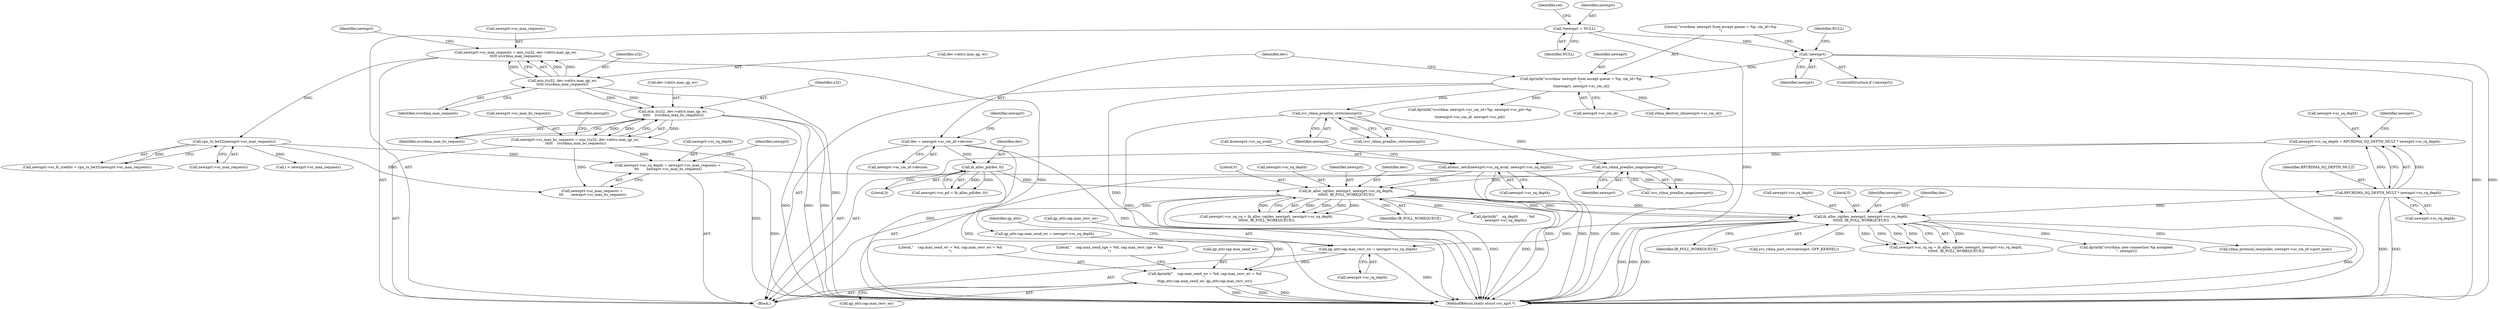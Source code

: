 digraph "0_linux_c70422f760c120480fee4de6c38804c72aa26bc1_44@API" {
"1000403" [label="(Call,qp_attr.cap.max_recv_wr = newxprt->sc_rq_depth)"];
"1000358" [label="(Call,ib_alloc_cq(dev, newxprt, newxprt->sc_rq_depth,\n\t\t\t\t\t0, IB_POLL_WORKQUEUE))"];
"1000337" [label="(Call,ib_alloc_cq(dev, newxprt, newxprt->sc_sq_depth,\n\t\t\t\t\t0, IB_POLL_WORKQUEUE))"];
"1000321" [label="(Call,ib_alloc_pd(dev, 0))"];
"1000184" [label="(Call,dev = newxprt->sc_cm_id->device)"];
"1000290" [label="(Call,svc_rdma_prealloc_maps(newxprt))"];
"1000285" [label="(Call,svc_rdma_prealloc_ctxts(newxprt))"];
"1000178" [label="(Call,dprintk(\"svcrdma: newxprt from accept queue = %p, cm_id=%p\n\",\n \t\tnewxprt, newxprt->sc_cm_id))"];
"1000174" [label="(Call,!newxprt)"];
"1000116" [label="(Call,*newxprt = NULL)"];
"1000275" [label="(Call,atomic_set(&newxprt->sc_sq_avail, newxprt->sc_sq_depth))"];
"1000266" [label="(Call,newxprt->sc_sq_depth = RPCRDMA_SQ_DEPTH_MULT * newxprt->sc_rq_depth)"];
"1000270" [label="(Call,RPCRDMA_SQ_DEPTH_MULT * newxprt->sc_rq_depth)"];
"1000255" [label="(Call,newxprt->sc_rq_depth = newxprt->sc_max_requests +\n \t\t\t       newxprt->sc_max_bc_requests)"];
"1000239" [label="(Call,cpu_to_be32(newxprt->sc_max_requests))"];
"1000223" [label="(Call,newxprt->sc_max_requests = min_t(u32, dev->attrs.max_qp_wr,\n\t\t\t\t\t svcrdma_max_requests))"];
"1000227" [label="(Call,min_t(u32, dev->attrs.max_qp_wr,\n\t\t\t\t\t svcrdma_max_requests))"];
"1000243" [label="(Call,newxprt->sc_max_bc_requests = min_t(u32, dev->attrs.max_qp_wr,\n \t\t\t\t\t    svcrdma_max_bc_requests))"];
"1000247" [label="(Call,min_t(u32, dev->attrs.max_qp_wr,\n \t\t\t\t\t    svcrdma_max_bc_requests))"];
"1000462" [label="(Call,dprintk(\"    cap.max_send_wr = %d, cap.max_recv_wr = %d\n\",\n\t\tqp_attr.cap.max_send_wr, qp_attr.cap.max_recv_wr))"];
"1000175" [label="(Identifier,newxprt)"];
"1000180" [label="(Identifier,newxprt)"];
"1000454" [label="(Call,dprintk(\"svcrdma: newxprt->sc_cm_id=%p, newxprt->sc_pd=%p\n\",\n\t\tnewxprt->sc_cm_id, newxprt->sc_pd))"];
"1000177" [label="(Identifier,NULL)"];
"1000235" [label="(Call,newxprt->sc_fc_credits = cpu_to_be32(newxprt->sc_max_requests))"];
"1000247" [label="(Call,min_t(u32, dev->attrs.max_qp_wr,\n \t\t\t\t\t    svcrdma_max_bc_requests))"];
"1000254" [label="(Identifier,svcrdma_max_bc_requests)"];
"1000692" [label="(Call,dprintk(\"svcrdma: new connection %p accepted:\n\", newxprt))"];
"1000276" [label="(Call,&newxprt->sc_sq_avail)"];
"1000256" [label="(Call,newxprt->sc_rq_depth)"];
"1000415" [label="(Identifier,qp_attr)"];
"1000361" [label="(Call,newxprt->sc_rq_depth)"];
"1000403" [label="(Call,qp_attr.cap.max_recv_wr = newxprt->sc_rq_depth)"];
"1000234" [label="(Identifier,svcrdma_max_requests)"];
"1000127" [label="(Identifier,ret)"];
"1000343" [label="(Literal,0)"];
"1000462" [label="(Call,dprintk(\"    cap.max_send_wr = %d, cap.max_recv_wr = %d\n\",\n\t\tqp_attr.cap.max_send_wr, qp_attr.cap.max_recv_wr))"];
"1000333" [label="(Call,newxprt->sc_sq_cq = ib_alloc_cq(dev, newxprt, newxprt->sc_sq_depth,\n\t\t\t\t\t0, IB_POLL_WORKQUEUE))"];
"1000275" [label="(Call,atomic_set(&newxprt->sc_sq_avail, newxprt->sc_sq_depth))"];
"1000270" [label="(Call,RPCRDMA_SQ_DEPTH_MULT * newxprt->sc_rq_depth)"];
"1000181" [label="(Call,newxprt->sc_cm_id)"];
"1000364" [label="(Literal,0)"];
"1000360" [label="(Identifier,newxprt)"];
"1000267" [label="(Call,newxprt->sc_sq_depth)"];
"1000280" [label="(Call,newxprt->sc_sq_depth)"];
"1000555" [label="(Call,rdma_protocol_iwarp(dev, newxprt->sc_cm_id->port_num))"];
"1000323" [label="(Literal,0)"];
"1000463" [label="(Literal,\"    cap.max_send_wr = %d, cap.max_recv_wr = %d\n\")"];
"1000340" [label="(Call,newxprt->sc_sq_depth)"];
"1000317" [label="(Call,newxprt->sc_pd = ib_alloc_pd(dev, 0))"];
"1000284" [label="(Call,!svc_rdma_prealloc_ctxts(newxprt))"];
"1000337" [label="(Call,ib_alloc_cq(dev, newxprt, newxprt->sc_sq_depth,\n\t\t\t\t\t0, IB_POLL_WORKQUEUE))"];
"1000797" [label="(MethodReturn,static struct svc_xprt *)"];
"1000239" [label="(Call,cpu_to_be32(newxprt->sc_max_requests))"];
"1000588" [label="(Call,i < newxprt->sc_max_requests)"];
"1000227" [label="(Call,min_t(u32, dev->attrs.max_qp_wr,\n\t\t\t\t\t svcrdma_max_requests))"];
"1000186" [label="(Call,newxprt->sc_cm_id->device)"];
"1000365" [label="(Identifier,IB_POLL_WORKQUEUE)"];
"1000116" [label="(Call,*newxprt = NULL)"];
"1000475" [label="(Literal,\"    cap.max_send_sge = %d, cap.max_recv_sge = %d\n\")"];
"1000404" [label="(Call,qp_attr.cap.max_recv_wr)"];
"1000469" [label="(Call,qp_attr.cap.max_recv_wr)"];
"1000244" [label="(Call,newxprt->sc_max_bc_requests)"];
"1000285" [label="(Call,svc_rdma_prealloc_ctxts(newxprt))"];
"1000786" [label="(Call,rdma_destroy_id(newxprt->sc_cm_id))"];
"1000248" [label="(Identifier,u32)"];
"1000271" [label="(Identifier,RPCRDMA_SQ_DEPTH_MULT)"];
"1000185" [label="(Identifier,dev)"];
"1000229" [label="(Call,dev->attrs.max_qp_wr)"];
"1000344" [label="(Identifier,IB_POLL_WORKQUEUE)"];
"1000223" [label="(Call,newxprt->sc_max_requests = min_t(u32, dev->attrs.max_qp_wr,\n\t\t\t\t\t svcrdma_max_requests))"];
"1000173" [label="(ControlStructure,if (!newxprt))"];
"1000339" [label="(Identifier,newxprt)"];
"1000272" [label="(Call,newxprt->sc_rq_depth)"];
"1000113" [label="(Block,)"];
"1000237" [label="(Identifier,newxprt)"];
"1000240" [label="(Call,newxprt->sc_max_requests)"];
"1000394" [label="(Call,qp_attr.cap.max_send_wr = newxprt->sc_sq_depth)"];
"1000743" [label="(Call,dprintk(\"    sq_depth        : %d\n\", newxprt->sc_sq_depth))"];
"1000338" [label="(Identifier,dev)"];
"1000224" [label="(Call,newxprt->sc_max_requests)"];
"1000322" [label="(Identifier,dev)"];
"1000117" [label="(Identifier,newxprt)"];
"1000598" [label="(Call,svc_rdma_post_recv(newxprt, GFP_KERNEL))"];
"1000321" [label="(Call,ib_alloc_pd(dev, 0))"];
"1000249" [label="(Call,dev->attrs.max_qp_wr)"];
"1000118" [label="(Identifier,NULL)"];
"1000266" [label="(Call,newxprt->sc_sq_depth = RPCRDMA_SQ_DEPTH_MULT * newxprt->sc_rq_depth)"];
"1000289" [label="(Call,!svc_rdma_prealloc_maps(newxprt))"];
"1000409" [label="(Call,newxprt->sc_rq_depth)"];
"1000184" [label="(Call,dev = newxprt->sc_cm_id->device)"];
"1000278" [label="(Identifier,newxprt)"];
"1000228" [label="(Identifier,u32)"];
"1000174" [label="(Call,!newxprt)"];
"1000243" [label="(Call,newxprt->sc_max_bc_requests = min_t(u32, dev->attrs.max_qp_wr,\n \t\t\t\t\t    svcrdma_max_bc_requests))"];
"1000193" [label="(Identifier,newxprt)"];
"1000257" [label="(Identifier,newxprt)"];
"1000179" [label="(Literal,\"svcrdma: newxprt from accept queue = %p, cm_id=%p\n\")"];
"1000464" [label="(Call,qp_attr.cap.max_send_wr)"];
"1000178" [label="(Call,dprintk(\"svcrdma: newxprt from accept queue = %p, cm_id=%p\n\",\n \t\tnewxprt, newxprt->sc_cm_id))"];
"1000291" [label="(Identifier,newxprt)"];
"1000286" [label="(Identifier,newxprt)"];
"1000290" [label="(Call,svc_rdma_prealloc_maps(newxprt))"];
"1000259" [label="(Call,newxprt->sc_max_requests +\n \t\t\t       newxprt->sc_max_bc_requests)"];
"1000354" [label="(Call,newxprt->sc_rq_cq = ib_alloc_cq(dev, newxprt, newxprt->sc_rq_depth,\n\t\t\t\t\t0, IB_POLL_WORKQUEUE))"];
"1000358" [label="(Call,ib_alloc_cq(dev, newxprt, newxprt->sc_rq_depth,\n\t\t\t\t\t0, IB_POLL_WORKQUEUE))"];
"1000268" [label="(Identifier,newxprt)"];
"1000359" [label="(Identifier,dev)"];
"1000255" [label="(Call,newxprt->sc_rq_depth = newxprt->sc_max_requests +\n \t\t\t       newxprt->sc_max_bc_requests)"];
"1000403" -> "1000113"  [label="AST: "];
"1000403" -> "1000409"  [label="CFG: "];
"1000404" -> "1000403"  [label="AST: "];
"1000409" -> "1000403"  [label="AST: "];
"1000415" -> "1000403"  [label="CFG: "];
"1000403" -> "1000797"  [label="DDG: "];
"1000358" -> "1000403"  [label="DDG: "];
"1000403" -> "1000462"  [label="DDG: "];
"1000358" -> "1000354"  [label="AST: "];
"1000358" -> "1000365"  [label="CFG: "];
"1000359" -> "1000358"  [label="AST: "];
"1000360" -> "1000358"  [label="AST: "];
"1000361" -> "1000358"  [label="AST: "];
"1000364" -> "1000358"  [label="AST: "];
"1000365" -> "1000358"  [label="AST: "];
"1000354" -> "1000358"  [label="CFG: "];
"1000358" -> "1000797"  [label="DDG: "];
"1000358" -> "1000797"  [label="DDG: "];
"1000358" -> "1000797"  [label="DDG: "];
"1000358" -> "1000797"  [label="DDG: "];
"1000358" -> "1000354"  [label="DDG: "];
"1000358" -> "1000354"  [label="DDG: "];
"1000358" -> "1000354"  [label="DDG: "];
"1000358" -> "1000354"  [label="DDG: "];
"1000358" -> "1000354"  [label="DDG: "];
"1000337" -> "1000358"  [label="DDG: "];
"1000337" -> "1000358"  [label="DDG: "];
"1000337" -> "1000358"  [label="DDG: "];
"1000270" -> "1000358"  [label="DDG: "];
"1000358" -> "1000555"  [label="DDG: "];
"1000358" -> "1000598"  [label="DDG: "];
"1000358" -> "1000692"  [label="DDG: "];
"1000337" -> "1000333"  [label="AST: "];
"1000337" -> "1000344"  [label="CFG: "];
"1000338" -> "1000337"  [label="AST: "];
"1000339" -> "1000337"  [label="AST: "];
"1000340" -> "1000337"  [label="AST: "];
"1000343" -> "1000337"  [label="AST: "];
"1000344" -> "1000337"  [label="AST: "];
"1000333" -> "1000337"  [label="CFG: "];
"1000337" -> "1000797"  [label="DDG: "];
"1000337" -> "1000797"  [label="DDG: "];
"1000337" -> "1000797"  [label="DDG: "];
"1000337" -> "1000797"  [label="DDG: "];
"1000337" -> "1000333"  [label="DDG: "];
"1000337" -> "1000333"  [label="DDG: "];
"1000337" -> "1000333"  [label="DDG: "];
"1000337" -> "1000333"  [label="DDG: "];
"1000337" -> "1000333"  [label="DDG: "];
"1000321" -> "1000337"  [label="DDG: "];
"1000290" -> "1000337"  [label="DDG: "];
"1000275" -> "1000337"  [label="DDG: "];
"1000337" -> "1000394"  [label="DDG: "];
"1000337" -> "1000743"  [label="DDG: "];
"1000321" -> "1000317"  [label="AST: "];
"1000321" -> "1000323"  [label="CFG: "];
"1000322" -> "1000321"  [label="AST: "];
"1000323" -> "1000321"  [label="AST: "];
"1000317" -> "1000321"  [label="CFG: "];
"1000321" -> "1000797"  [label="DDG: "];
"1000321" -> "1000317"  [label="DDG: "];
"1000321" -> "1000317"  [label="DDG: "];
"1000184" -> "1000321"  [label="DDG: "];
"1000184" -> "1000113"  [label="AST: "];
"1000184" -> "1000186"  [label="CFG: "];
"1000185" -> "1000184"  [label="AST: "];
"1000186" -> "1000184"  [label="AST: "];
"1000193" -> "1000184"  [label="CFG: "];
"1000184" -> "1000797"  [label="DDG: "];
"1000184" -> "1000797"  [label="DDG: "];
"1000290" -> "1000289"  [label="AST: "];
"1000290" -> "1000291"  [label="CFG: "];
"1000291" -> "1000290"  [label="AST: "];
"1000289" -> "1000290"  [label="CFG: "];
"1000290" -> "1000797"  [label="DDG: "];
"1000290" -> "1000289"  [label="DDG: "];
"1000285" -> "1000290"  [label="DDG: "];
"1000285" -> "1000284"  [label="AST: "];
"1000285" -> "1000286"  [label="CFG: "];
"1000286" -> "1000285"  [label="AST: "];
"1000284" -> "1000285"  [label="CFG: "];
"1000285" -> "1000797"  [label="DDG: "];
"1000285" -> "1000284"  [label="DDG: "];
"1000178" -> "1000285"  [label="DDG: "];
"1000178" -> "1000113"  [label="AST: "];
"1000178" -> "1000181"  [label="CFG: "];
"1000179" -> "1000178"  [label="AST: "];
"1000180" -> "1000178"  [label="AST: "];
"1000181" -> "1000178"  [label="AST: "];
"1000185" -> "1000178"  [label="CFG: "];
"1000178" -> "1000797"  [label="DDG: "];
"1000174" -> "1000178"  [label="DDG: "];
"1000178" -> "1000454"  [label="DDG: "];
"1000178" -> "1000786"  [label="DDG: "];
"1000174" -> "1000173"  [label="AST: "];
"1000174" -> "1000175"  [label="CFG: "];
"1000175" -> "1000174"  [label="AST: "];
"1000177" -> "1000174"  [label="CFG: "];
"1000179" -> "1000174"  [label="CFG: "];
"1000174" -> "1000797"  [label="DDG: "];
"1000174" -> "1000797"  [label="DDG: "];
"1000116" -> "1000174"  [label="DDG: "];
"1000116" -> "1000113"  [label="AST: "];
"1000116" -> "1000118"  [label="CFG: "];
"1000117" -> "1000116"  [label="AST: "];
"1000118" -> "1000116"  [label="AST: "];
"1000127" -> "1000116"  [label="CFG: "];
"1000116" -> "1000797"  [label="DDG: "];
"1000275" -> "1000113"  [label="AST: "];
"1000275" -> "1000280"  [label="CFG: "];
"1000276" -> "1000275"  [label="AST: "];
"1000280" -> "1000275"  [label="AST: "];
"1000286" -> "1000275"  [label="CFG: "];
"1000275" -> "1000797"  [label="DDG: "];
"1000275" -> "1000797"  [label="DDG: "];
"1000275" -> "1000797"  [label="DDG: "];
"1000266" -> "1000275"  [label="DDG: "];
"1000266" -> "1000113"  [label="AST: "];
"1000266" -> "1000270"  [label="CFG: "];
"1000267" -> "1000266"  [label="AST: "];
"1000270" -> "1000266"  [label="AST: "];
"1000278" -> "1000266"  [label="CFG: "];
"1000266" -> "1000797"  [label="DDG: "];
"1000270" -> "1000266"  [label="DDG: "];
"1000270" -> "1000266"  [label="DDG: "];
"1000270" -> "1000272"  [label="CFG: "];
"1000271" -> "1000270"  [label="AST: "];
"1000272" -> "1000270"  [label="AST: "];
"1000270" -> "1000797"  [label="DDG: "];
"1000270" -> "1000797"  [label="DDG: "];
"1000255" -> "1000270"  [label="DDG: "];
"1000255" -> "1000113"  [label="AST: "];
"1000255" -> "1000259"  [label="CFG: "];
"1000256" -> "1000255"  [label="AST: "];
"1000259" -> "1000255"  [label="AST: "];
"1000268" -> "1000255"  [label="CFG: "];
"1000255" -> "1000797"  [label="DDG: "];
"1000239" -> "1000255"  [label="DDG: "];
"1000243" -> "1000255"  [label="DDG: "];
"1000239" -> "1000235"  [label="AST: "];
"1000239" -> "1000240"  [label="CFG: "];
"1000240" -> "1000239"  [label="AST: "];
"1000235" -> "1000239"  [label="CFG: "];
"1000239" -> "1000235"  [label="DDG: "];
"1000223" -> "1000239"  [label="DDG: "];
"1000239" -> "1000259"  [label="DDG: "];
"1000239" -> "1000588"  [label="DDG: "];
"1000223" -> "1000113"  [label="AST: "];
"1000223" -> "1000227"  [label="CFG: "];
"1000224" -> "1000223"  [label="AST: "];
"1000227" -> "1000223"  [label="AST: "];
"1000237" -> "1000223"  [label="CFG: "];
"1000223" -> "1000797"  [label="DDG: "];
"1000227" -> "1000223"  [label="DDG: "];
"1000227" -> "1000223"  [label="DDG: "];
"1000227" -> "1000223"  [label="DDG: "];
"1000227" -> "1000234"  [label="CFG: "];
"1000228" -> "1000227"  [label="AST: "];
"1000229" -> "1000227"  [label="AST: "];
"1000234" -> "1000227"  [label="AST: "];
"1000227" -> "1000797"  [label="DDG: "];
"1000227" -> "1000247"  [label="DDG: "];
"1000227" -> "1000247"  [label="DDG: "];
"1000243" -> "1000113"  [label="AST: "];
"1000243" -> "1000247"  [label="CFG: "];
"1000244" -> "1000243"  [label="AST: "];
"1000247" -> "1000243"  [label="AST: "];
"1000257" -> "1000243"  [label="CFG: "];
"1000243" -> "1000797"  [label="DDG: "];
"1000247" -> "1000243"  [label="DDG: "];
"1000247" -> "1000243"  [label="DDG: "];
"1000247" -> "1000243"  [label="DDG: "];
"1000243" -> "1000259"  [label="DDG: "];
"1000247" -> "1000254"  [label="CFG: "];
"1000248" -> "1000247"  [label="AST: "];
"1000249" -> "1000247"  [label="AST: "];
"1000254" -> "1000247"  [label="AST: "];
"1000247" -> "1000797"  [label="DDG: "];
"1000247" -> "1000797"  [label="DDG: "];
"1000247" -> "1000797"  [label="DDG: "];
"1000462" -> "1000113"  [label="AST: "];
"1000462" -> "1000469"  [label="CFG: "];
"1000463" -> "1000462"  [label="AST: "];
"1000464" -> "1000462"  [label="AST: "];
"1000469" -> "1000462"  [label="AST: "];
"1000475" -> "1000462"  [label="CFG: "];
"1000462" -> "1000797"  [label="DDG: "];
"1000462" -> "1000797"  [label="DDG: "];
"1000462" -> "1000797"  [label="DDG: "];
"1000394" -> "1000462"  [label="DDG: "];
}
